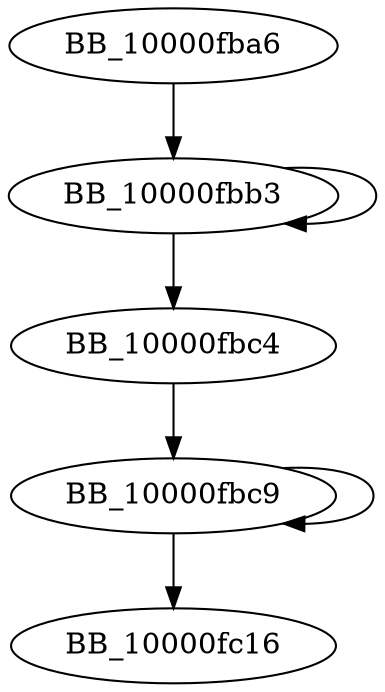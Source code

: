 DiGraph __Z3KSASt6vectorIhSaIhEERS1_{
BB_10000fba6->BB_10000fbb3
BB_10000fbb3->BB_10000fbb3
BB_10000fbb3->BB_10000fbc4
BB_10000fbc4->BB_10000fbc9
BB_10000fbc9->BB_10000fbc9
BB_10000fbc9->BB_10000fc16
}
